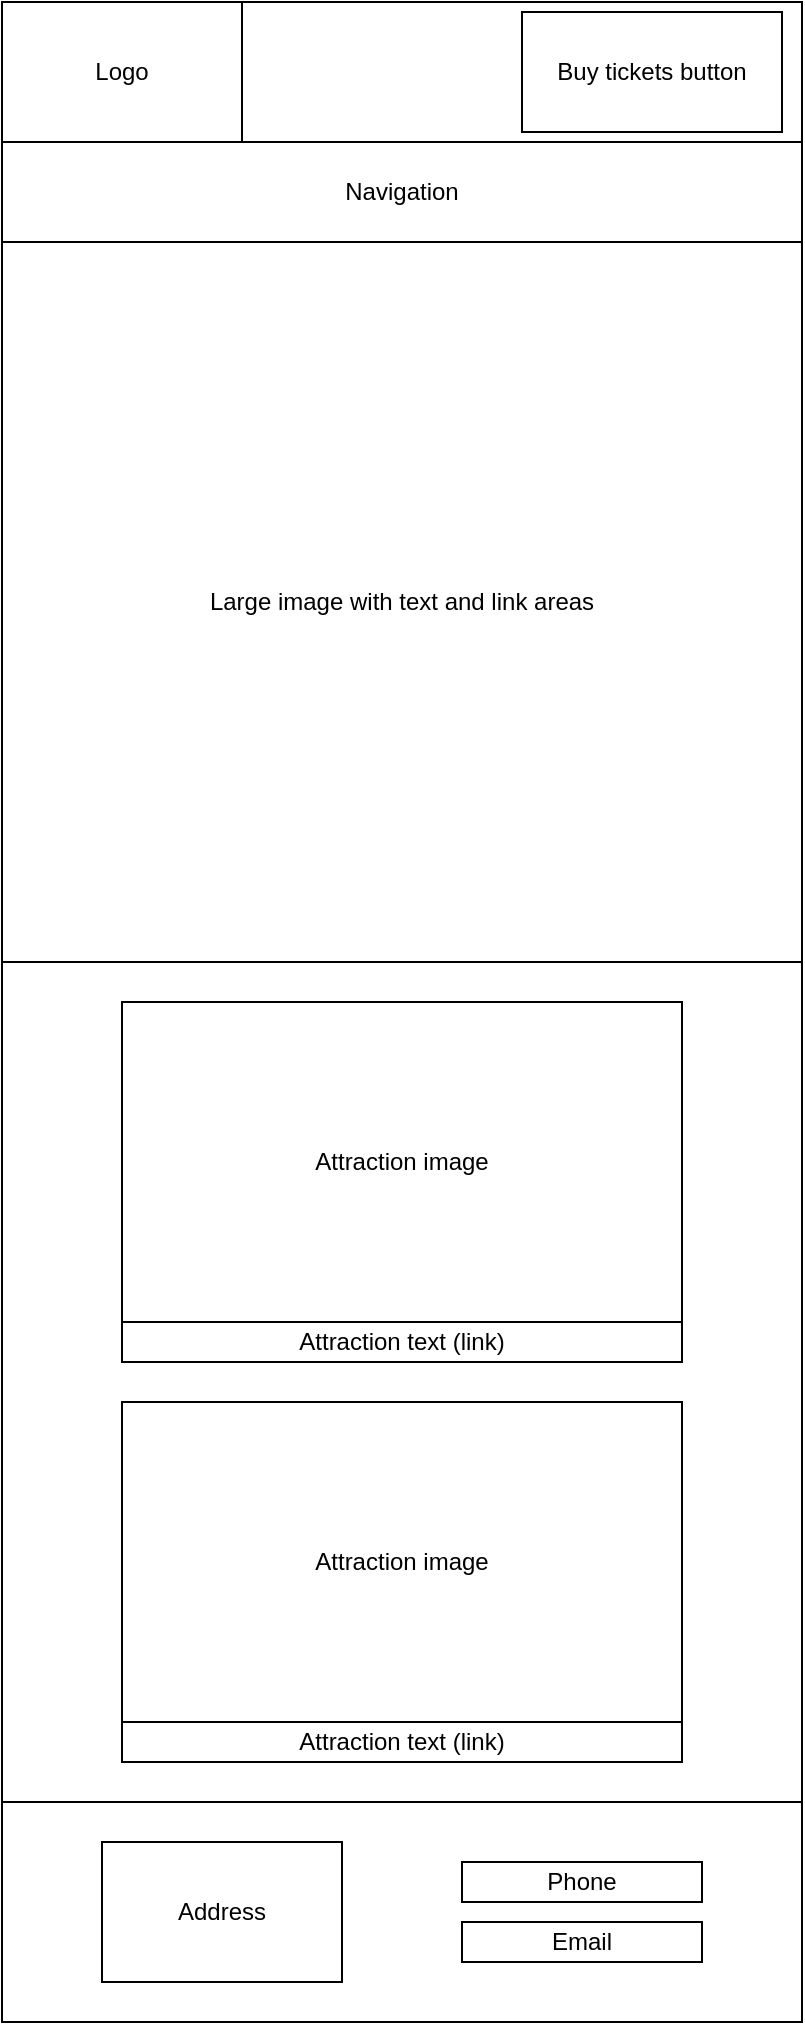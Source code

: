 <mxfile version="13.10.0" type="github">
  <diagram id="9Hw6Vr-7h3pMYh5VBa0q" name="Page-1">
    <mxGraphModel dx="781" dy="1113" grid="1" gridSize="10" guides="1" tooltips="1" connect="1" arrows="1" fold="1" page="1" pageScale="1" pageWidth="827" pageHeight="1169" math="0" shadow="0">
      <root>
        <mxCell id="0" />
        <mxCell id="1" parent="0" />
        <mxCell id="3FMGTcq-xvpvnl0HWLI_-1" value="" style="rounded=0;whiteSpace=wrap;html=1;" parent="1" vertex="1">
          <mxGeometry x="120" y="40" width="400" height="70" as="geometry" />
        </mxCell>
        <mxCell id="IbGQemOW2Y28JKWkVA5o-1" value="Logo" style="rounded=0;whiteSpace=wrap;html=1;" parent="1" vertex="1">
          <mxGeometry x="120" y="40" width="120" height="70" as="geometry" />
        </mxCell>
        <mxCell id="IbGQemOW2Y28JKWkVA5o-2" value="Navigation" style="rounded=0;whiteSpace=wrap;html=1;" parent="1" vertex="1">
          <mxGeometry x="120" y="110" width="400" height="50" as="geometry" />
        </mxCell>
        <mxCell id="IbGQemOW2Y28JKWkVA5o-3" value="Large image with text and link areas" style="rounded=0;whiteSpace=wrap;html=1;" parent="1" vertex="1">
          <mxGeometry x="120" y="160" width="400" height="360" as="geometry" />
        </mxCell>
        <mxCell id="IbGQemOW2Y28JKWkVA5o-4" value="" style="rounded=0;whiteSpace=wrap;html=1;" parent="1" vertex="1">
          <mxGeometry x="120" y="520" width="400" height="430" as="geometry" />
        </mxCell>
        <mxCell id="IbGQemOW2Y28JKWkVA5o-5" value="" style="rounded=0;whiteSpace=wrap;html=1;" parent="1" vertex="1">
          <mxGeometry x="120" y="940" width="400" height="110" as="geometry" />
        </mxCell>
        <mxCell id="IbGQemOW2Y28JKWkVA5o-6" value="Buy tickets button" style="rounded=0;whiteSpace=wrap;html=1;" parent="1" vertex="1">
          <mxGeometry x="380" y="45" width="130" height="60" as="geometry" />
        </mxCell>
        <mxCell id="IbGQemOW2Y28JKWkVA5o-11" value="Attraction image" style="rounded=0;whiteSpace=wrap;html=1;" parent="1" vertex="1">
          <mxGeometry x="180" y="540" width="280" height="160" as="geometry" />
        </mxCell>
        <mxCell id="IbGQemOW2Y28JKWkVA5o-13" value="Attraction text (link)" style="rounded=0;whiteSpace=wrap;html=1;" parent="1" vertex="1">
          <mxGeometry x="180" y="700" width="280" height="20" as="geometry" />
        </mxCell>
        <mxCell id="IbGQemOW2Y28JKWkVA5o-22" value="Attraction image" style="rounded=0;whiteSpace=wrap;html=1;" parent="1" vertex="1">
          <mxGeometry x="180" y="740" width="280" height="160" as="geometry" />
        </mxCell>
        <mxCell id="IbGQemOW2Y28JKWkVA5o-23" value="Attraction text (link)" style="rounded=0;whiteSpace=wrap;html=1;" parent="1" vertex="1">
          <mxGeometry x="180" y="900" width="280" height="20" as="geometry" />
        </mxCell>
        <mxCell id="IbGQemOW2Y28JKWkVA5o-24" value="Address" style="rounded=0;whiteSpace=wrap;html=1;" parent="1" vertex="1">
          <mxGeometry x="170" y="960" width="120" height="70" as="geometry" />
        </mxCell>
        <mxCell id="IbGQemOW2Y28JKWkVA5o-25" value="Email" style="rounded=0;whiteSpace=wrap;html=1;" parent="1" vertex="1">
          <mxGeometry x="350" y="1000" width="120" height="20" as="geometry" />
        </mxCell>
        <mxCell id="IbGQemOW2Y28JKWkVA5o-26" value="Phone" style="rounded=0;whiteSpace=wrap;html=1;" parent="1" vertex="1">
          <mxGeometry x="350" y="970" width="120" height="20" as="geometry" />
        </mxCell>
      </root>
    </mxGraphModel>
  </diagram>
</mxfile>
